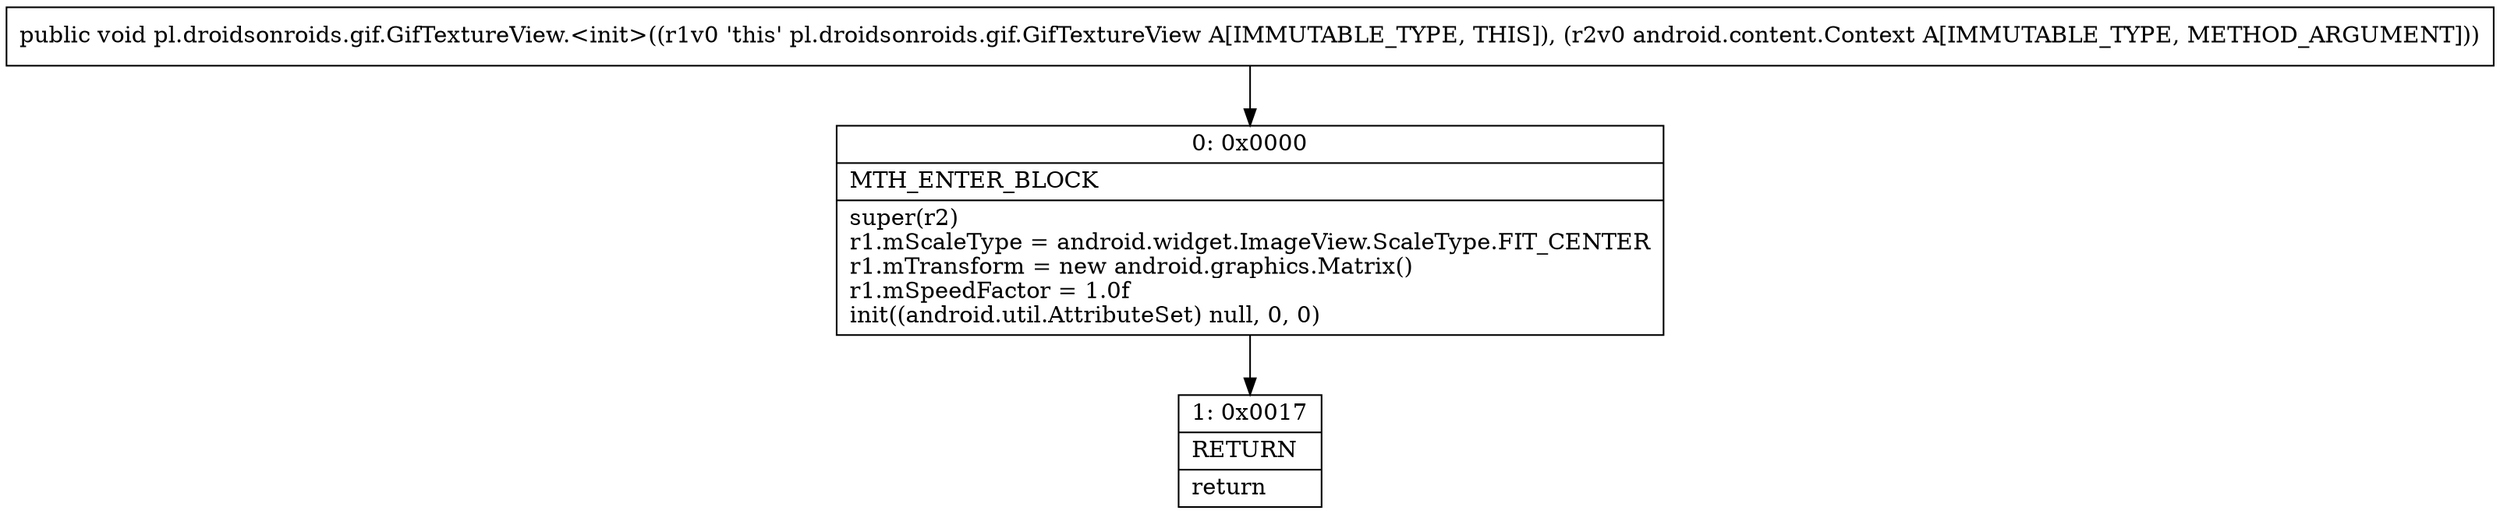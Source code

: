 digraph "CFG forpl.droidsonroids.gif.GifTextureView.\<init\>(Landroid\/content\/Context;)V" {
Node_0 [shape=record,label="{0\:\ 0x0000|MTH_ENTER_BLOCK\l|super(r2)\lr1.mScaleType = android.widget.ImageView.ScaleType.FIT_CENTER\lr1.mTransform = new android.graphics.Matrix()\lr1.mSpeedFactor = 1.0f\linit((android.util.AttributeSet) null, 0, 0)\l}"];
Node_1 [shape=record,label="{1\:\ 0x0017|RETURN\l|return\l}"];
MethodNode[shape=record,label="{public void pl.droidsonroids.gif.GifTextureView.\<init\>((r1v0 'this' pl.droidsonroids.gif.GifTextureView A[IMMUTABLE_TYPE, THIS]), (r2v0 android.content.Context A[IMMUTABLE_TYPE, METHOD_ARGUMENT])) }"];
MethodNode -> Node_0;
Node_0 -> Node_1;
}

